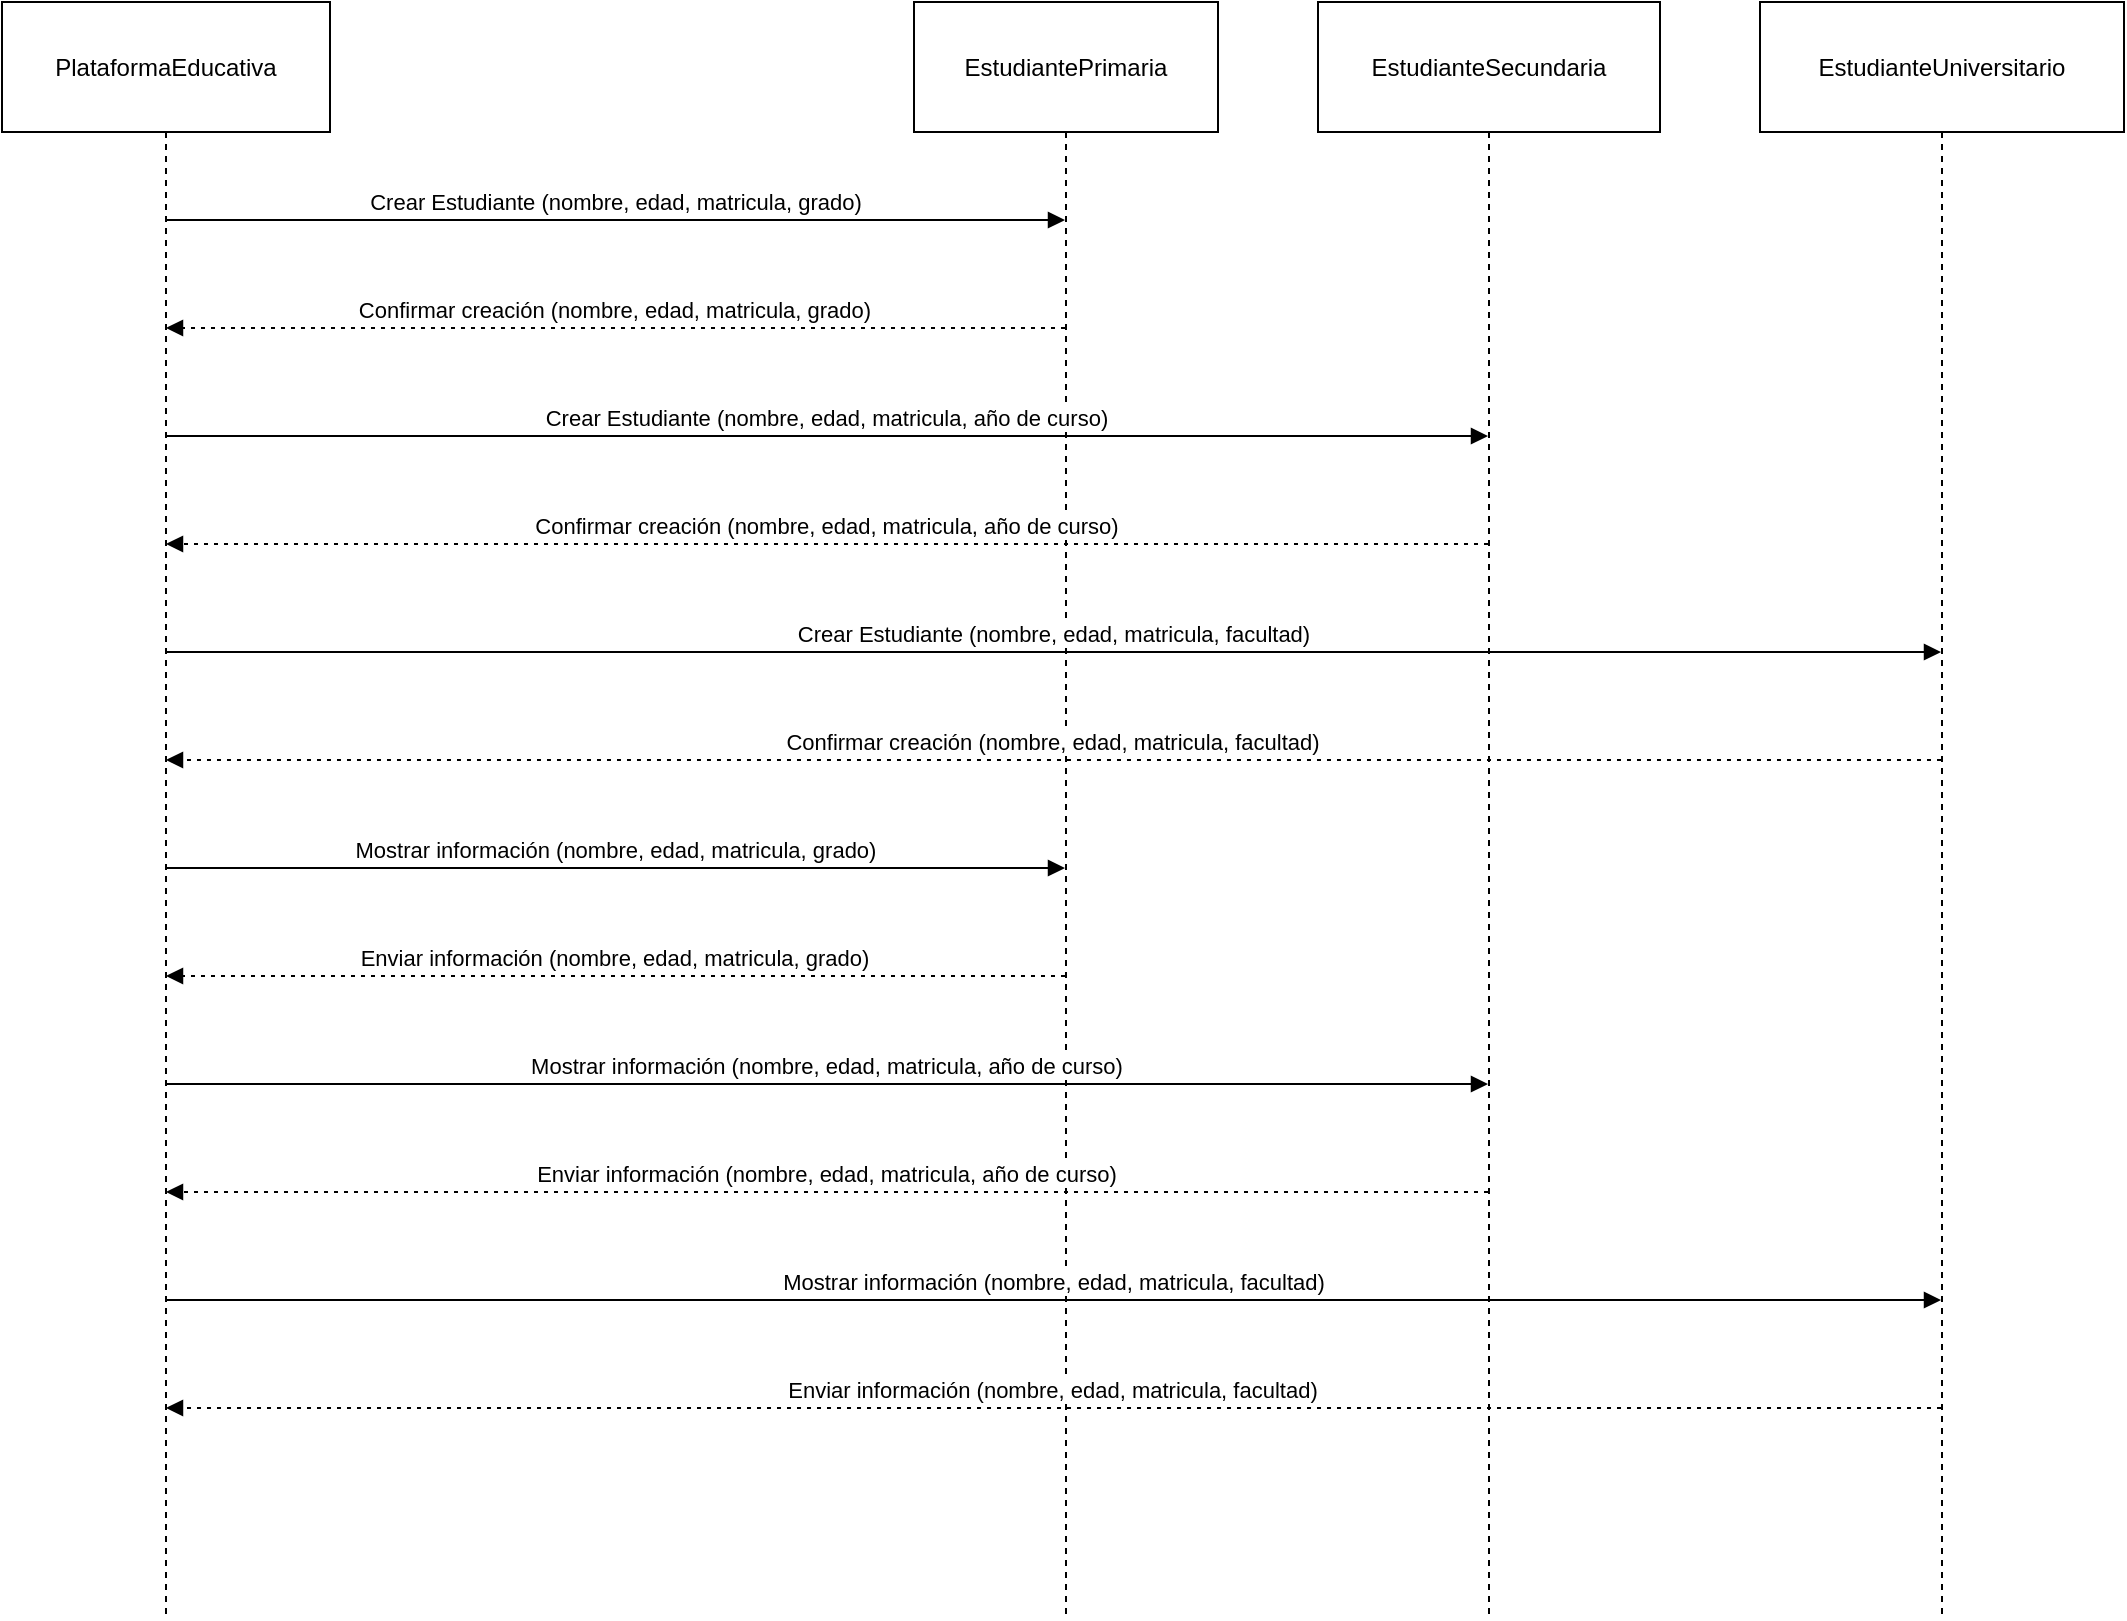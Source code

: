 <mxfile version="27.0.5">
  <diagram name="Página-1" id="WRPt_FEsfseEykcRKplo">
    <mxGraphModel dx="1240" dy="580" grid="1" gridSize="10" guides="1" tooltips="1" connect="1" arrows="1" fold="1" page="1" pageScale="1" pageWidth="827" pageHeight="1169" math="0" shadow="0">
      <root>
        <mxCell id="0" />
        <mxCell id="1" parent="0" />
        <mxCell id="2" value="PlataformaEducativa" style="shape=umlLifeline;perimeter=lifelinePerimeter;whiteSpace=wrap;container=1;dropTarget=0;collapsible=0;recursiveResize=0;outlineConnect=0;portConstraint=eastwest;newEdgeStyle={&quot;edgeStyle&quot;:&quot;elbowEdgeStyle&quot;,&quot;elbow&quot;:&quot;vertical&quot;,&quot;curved&quot;:0,&quot;rounded&quot;:0};size=65;" parent="1" vertex="1">
          <mxGeometry width="164" height="808" as="geometry" />
        </mxCell>
        <mxCell id="3" value="EstudiantePrimaria" style="shape=umlLifeline;perimeter=lifelinePerimeter;whiteSpace=wrap;container=1;dropTarget=0;collapsible=0;recursiveResize=0;outlineConnect=0;portConstraint=eastwest;newEdgeStyle={&quot;edgeStyle&quot;:&quot;elbowEdgeStyle&quot;,&quot;elbow&quot;:&quot;vertical&quot;,&quot;curved&quot;:0,&quot;rounded&quot;:0};size=65;" parent="1" vertex="1">
          <mxGeometry x="456" width="152" height="808" as="geometry" />
        </mxCell>
        <mxCell id="4" value="EstudianteSecundaria" style="shape=umlLifeline;perimeter=lifelinePerimeter;whiteSpace=wrap;container=1;dropTarget=0;collapsible=0;recursiveResize=0;outlineConnect=0;portConstraint=eastwest;newEdgeStyle={&quot;edgeStyle&quot;:&quot;elbowEdgeStyle&quot;,&quot;elbow&quot;:&quot;vertical&quot;,&quot;curved&quot;:0,&quot;rounded&quot;:0};size=65;" parent="1" vertex="1">
          <mxGeometry x="658" width="171" height="808" as="geometry" />
        </mxCell>
        <mxCell id="5" value="EstudianteUniversitario" style="shape=umlLifeline;perimeter=lifelinePerimeter;whiteSpace=wrap;container=1;dropTarget=0;collapsible=0;recursiveResize=0;outlineConnect=0;portConstraint=eastwest;newEdgeStyle={&quot;edgeStyle&quot;:&quot;elbowEdgeStyle&quot;,&quot;elbow&quot;:&quot;vertical&quot;,&quot;curved&quot;:0,&quot;rounded&quot;:0};size=65;" parent="1" vertex="1">
          <mxGeometry x="879" width="182" height="808" as="geometry" />
        </mxCell>
        <mxCell id="6" value="Crear Estudiante (nombre, edad, matricula, grado)" style="verticalAlign=bottom;edgeStyle=elbowEdgeStyle;elbow=vertical;curved=0;rounded=0;endArrow=block;" parent="1" source="2" target="3" edge="1">
          <mxGeometry relative="1" as="geometry">
            <Array as="points">
              <mxPoint x="316" y="109" />
            </Array>
          </mxGeometry>
        </mxCell>
        <mxCell id="7" value="Confirmar creación (nombre, edad, matricula, grado)" style="verticalAlign=bottom;edgeStyle=elbowEdgeStyle;elbow=vertical;curved=0;rounded=0;dashed=1;dashPattern=2 3;endArrow=block;" parent="1" source="3" target="2" edge="1">
          <mxGeometry relative="1" as="geometry">
            <Array as="points">
              <mxPoint x="319" y="163" />
            </Array>
          </mxGeometry>
        </mxCell>
        <mxCell id="8" value="Crear Estudiante (nombre, edad, matricula, año de curso)" style="verticalAlign=bottom;edgeStyle=elbowEdgeStyle;elbow=vertical;curved=0;rounded=0;endArrow=block;" parent="1" source="2" target="4" edge="1">
          <mxGeometry relative="1" as="geometry">
            <Array as="points">
              <mxPoint x="421" y="217" />
            </Array>
          </mxGeometry>
        </mxCell>
        <mxCell id="9" value="Confirmar creación (nombre, edad, matricula, año de curso)" style="verticalAlign=bottom;edgeStyle=elbowEdgeStyle;elbow=vertical;curved=0;rounded=0;dashed=1;dashPattern=2 3;endArrow=block;" parent="1" source="4" target="2" edge="1">
          <mxGeometry relative="1" as="geometry">
            <Array as="points">
              <mxPoint x="424" y="271" />
            </Array>
          </mxGeometry>
        </mxCell>
        <mxCell id="10" value="Crear Estudiante (nombre, edad, matricula, facultad)" style="verticalAlign=bottom;edgeStyle=elbowEdgeStyle;elbow=vertical;curved=0;rounded=0;endArrow=block;" parent="1" source="2" target="5" edge="1">
          <mxGeometry relative="1" as="geometry">
            <Array as="points">
              <mxPoint x="535" y="325" />
            </Array>
          </mxGeometry>
        </mxCell>
        <mxCell id="11" value="Confirmar creación (nombre, edad, matricula, facultad)" style="verticalAlign=bottom;edgeStyle=elbowEdgeStyle;elbow=vertical;curved=0;rounded=0;dashed=1;dashPattern=2 3;endArrow=block;" parent="1" source="5" target="2" edge="1">
          <mxGeometry relative="1" as="geometry">
            <Array as="points">
              <mxPoint x="538" y="379" />
            </Array>
          </mxGeometry>
        </mxCell>
        <mxCell id="12" value="Mostrar información (nombre, edad, matricula, grado)" style="verticalAlign=bottom;edgeStyle=elbowEdgeStyle;elbow=vertical;curved=0;rounded=0;endArrow=block;" parent="1" source="2" target="3" edge="1">
          <mxGeometry relative="1" as="geometry">
            <Array as="points">
              <mxPoint x="316" y="433" />
            </Array>
          </mxGeometry>
        </mxCell>
        <mxCell id="13" value="Enviar información (nombre, edad, matricula, grado)" style="verticalAlign=bottom;edgeStyle=elbowEdgeStyle;elbow=vertical;curved=0;rounded=0;dashed=1;dashPattern=2 3;endArrow=block;" parent="1" source="3" target="2" edge="1">
          <mxGeometry relative="1" as="geometry">
            <Array as="points">
              <mxPoint x="319" y="487" />
            </Array>
          </mxGeometry>
        </mxCell>
        <mxCell id="14" value="Mostrar información (nombre, edad, matricula, año de curso)" style="verticalAlign=bottom;edgeStyle=elbowEdgeStyle;elbow=vertical;curved=0;rounded=0;endArrow=block;" parent="1" source="2" target="4" edge="1">
          <mxGeometry relative="1" as="geometry">
            <Array as="points">
              <mxPoint x="421" y="541" />
            </Array>
          </mxGeometry>
        </mxCell>
        <mxCell id="15" value="Enviar información (nombre, edad, matricula, año de curso)" style="verticalAlign=bottom;edgeStyle=elbowEdgeStyle;elbow=vertical;curved=0;rounded=0;dashed=1;dashPattern=2 3;endArrow=block;" parent="1" source="4" target="2" edge="1">
          <mxGeometry relative="1" as="geometry">
            <Array as="points">
              <mxPoint x="424" y="595" />
            </Array>
          </mxGeometry>
        </mxCell>
        <mxCell id="16" value="Mostrar información (nombre, edad, matricula, facultad)" style="verticalAlign=bottom;edgeStyle=elbowEdgeStyle;elbow=vertical;curved=0;rounded=0;endArrow=block;" parent="1" source="2" target="5" edge="1">
          <mxGeometry relative="1" as="geometry">
            <Array as="points">
              <mxPoint x="535" y="649" />
            </Array>
          </mxGeometry>
        </mxCell>
        <mxCell id="17" value="Enviar información (nombre, edad, matricula, facultad)" style="verticalAlign=bottom;edgeStyle=elbowEdgeStyle;elbow=vertical;curved=0;rounded=0;dashed=1;dashPattern=2 3;endArrow=block;" parent="1" source="5" target="2" edge="1">
          <mxGeometry relative="1" as="geometry">
            <Array as="points">
              <mxPoint x="538" y="703" />
            </Array>
          </mxGeometry>
        </mxCell>
      </root>
    </mxGraphModel>
  </diagram>
</mxfile>

